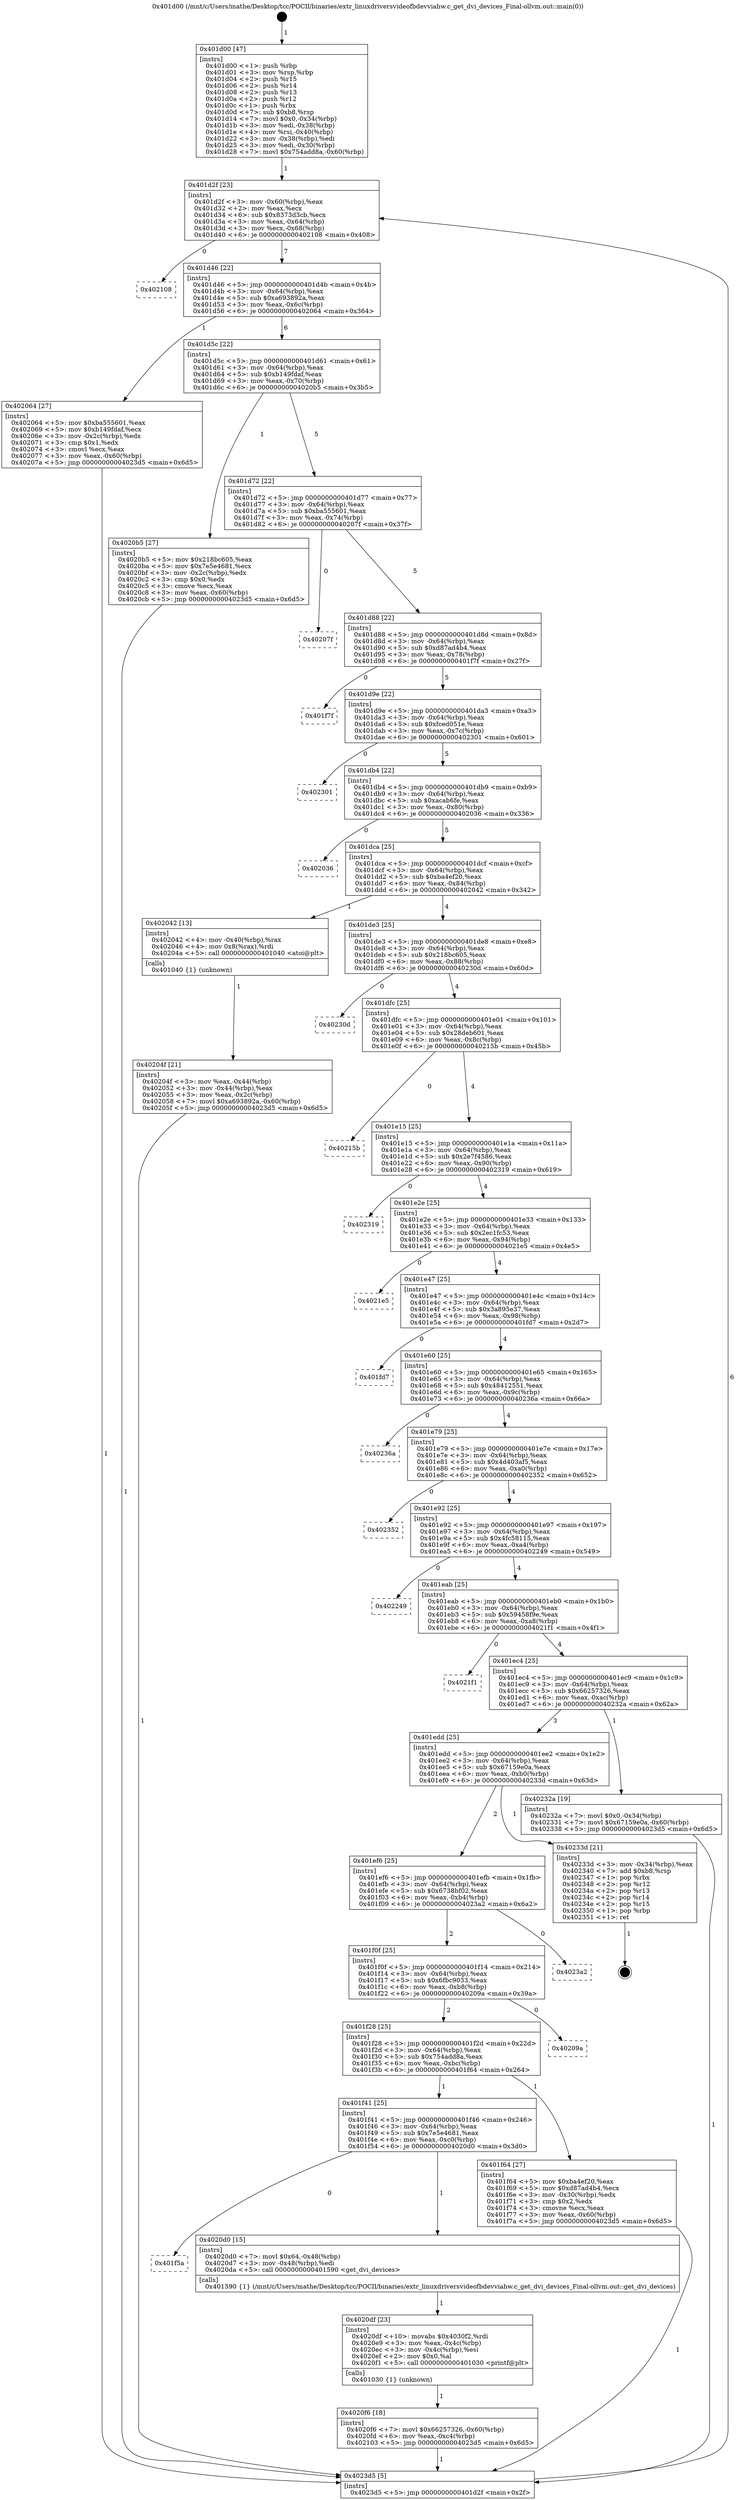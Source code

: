 digraph "0x401d00" {
  label = "0x401d00 (/mnt/c/Users/mathe/Desktop/tcc/POCII/binaries/extr_linuxdriversvideofbdevviahw.c_get_dvi_devices_Final-ollvm.out::main(0))"
  labelloc = "t"
  node[shape=record]

  Entry [label="",width=0.3,height=0.3,shape=circle,fillcolor=black,style=filled]
  "0x401d2f" [label="{
     0x401d2f [23]\l
     | [instrs]\l
     &nbsp;&nbsp;0x401d2f \<+3\>: mov -0x60(%rbp),%eax\l
     &nbsp;&nbsp;0x401d32 \<+2\>: mov %eax,%ecx\l
     &nbsp;&nbsp;0x401d34 \<+6\>: sub $0x8373d3cb,%ecx\l
     &nbsp;&nbsp;0x401d3a \<+3\>: mov %eax,-0x64(%rbp)\l
     &nbsp;&nbsp;0x401d3d \<+3\>: mov %ecx,-0x68(%rbp)\l
     &nbsp;&nbsp;0x401d40 \<+6\>: je 0000000000402108 \<main+0x408\>\l
  }"]
  "0x402108" [label="{
     0x402108\l
  }", style=dashed]
  "0x401d46" [label="{
     0x401d46 [22]\l
     | [instrs]\l
     &nbsp;&nbsp;0x401d46 \<+5\>: jmp 0000000000401d4b \<main+0x4b\>\l
     &nbsp;&nbsp;0x401d4b \<+3\>: mov -0x64(%rbp),%eax\l
     &nbsp;&nbsp;0x401d4e \<+5\>: sub $0xa693892a,%eax\l
     &nbsp;&nbsp;0x401d53 \<+3\>: mov %eax,-0x6c(%rbp)\l
     &nbsp;&nbsp;0x401d56 \<+6\>: je 0000000000402064 \<main+0x364\>\l
  }"]
  Exit [label="",width=0.3,height=0.3,shape=circle,fillcolor=black,style=filled,peripheries=2]
  "0x402064" [label="{
     0x402064 [27]\l
     | [instrs]\l
     &nbsp;&nbsp;0x402064 \<+5\>: mov $0xba555601,%eax\l
     &nbsp;&nbsp;0x402069 \<+5\>: mov $0xb149fdaf,%ecx\l
     &nbsp;&nbsp;0x40206e \<+3\>: mov -0x2c(%rbp),%edx\l
     &nbsp;&nbsp;0x402071 \<+3\>: cmp $0x1,%edx\l
     &nbsp;&nbsp;0x402074 \<+3\>: cmovl %ecx,%eax\l
     &nbsp;&nbsp;0x402077 \<+3\>: mov %eax,-0x60(%rbp)\l
     &nbsp;&nbsp;0x40207a \<+5\>: jmp 00000000004023d5 \<main+0x6d5\>\l
  }"]
  "0x401d5c" [label="{
     0x401d5c [22]\l
     | [instrs]\l
     &nbsp;&nbsp;0x401d5c \<+5\>: jmp 0000000000401d61 \<main+0x61\>\l
     &nbsp;&nbsp;0x401d61 \<+3\>: mov -0x64(%rbp),%eax\l
     &nbsp;&nbsp;0x401d64 \<+5\>: sub $0xb149fdaf,%eax\l
     &nbsp;&nbsp;0x401d69 \<+3\>: mov %eax,-0x70(%rbp)\l
     &nbsp;&nbsp;0x401d6c \<+6\>: je 00000000004020b5 \<main+0x3b5\>\l
  }"]
  "0x4020f6" [label="{
     0x4020f6 [18]\l
     | [instrs]\l
     &nbsp;&nbsp;0x4020f6 \<+7\>: movl $0x66257326,-0x60(%rbp)\l
     &nbsp;&nbsp;0x4020fd \<+6\>: mov %eax,-0xc4(%rbp)\l
     &nbsp;&nbsp;0x402103 \<+5\>: jmp 00000000004023d5 \<main+0x6d5\>\l
  }"]
  "0x4020b5" [label="{
     0x4020b5 [27]\l
     | [instrs]\l
     &nbsp;&nbsp;0x4020b5 \<+5\>: mov $0x218bc605,%eax\l
     &nbsp;&nbsp;0x4020ba \<+5\>: mov $0x7e5e4681,%ecx\l
     &nbsp;&nbsp;0x4020bf \<+3\>: mov -0x2c(%rbp),%edx\l
     &nbsp;&nbsp;0x4020c2 \<+3\>: cmp $0x0,%edx\l
     &nbsp;&nbsp;0x4020c5 \<+3\>: cmove %ecx,%eax\l
     &nbsp;&nbsp;0x4020c8 \<+3\>: mov %eax,-0x60(%rbp)\l
     &nbsp;&nbsp;0x4020cb \<+5\>: jmp 00000000004023d5 \<main+0x6d5\>\l
  }"]
  "0x401d72" [label="{
     0x401d72 [22]\l
     | [instrs]\l
     &nbsp;&nbsp;0x401d72 \<+5\>: jmp 0000000000401d77 \<main+0x77\>\l
     &nbsp;&nbsp;0x401d77 \<+3\>: mov -0x64(%rbp),%eax\l
     &nbsp;&nbsp;0x401d7a \<+5\>: sub $0xba555601,%eax\l
     &nbsp;&nbsp;0x401d7f \<+3\>: mov %eax,-0x74(%rbp)\l
     &nbsp;&nbsp;0x401d82 \<+6\>: je 000000000040207f \<main+0x37f\>\l
  }"]
  "0x4020df" [label="{
     0x4020df [23]\l
     | [instrs]\l
     &nbsp;&nbsp;0x4020df \<+10\>: movabs $0x4030f2,%rdi\l
     &nbsp;&nbsp;0x4020e9 \<+3\>: mov %eax,-0x4c(%rbp)\l
     &nbsp;&nbsp;0x4020ec \<+3\>: mov -0x4c(%rbp),%esi\l
     &nbsp;&nbsp;0x4020ef \<+2\>: mov $0x0,%al\l
     &nbsp;&nbsp;0x4020f1 \<+5\>: call 0000000000401030 \<printf@plt\>\l
     | [calls]\l
     &nbsp;&nbsp;0x401030 \{1\} (unknown)\l
  }"]
  "0x40207f" [label="{
     0x40207f\l
  }", style=dashed]
  "0x401d88" [label="{
     0x401d88 [22]\l
     | [instrs]\l
     &nbsp;&nbsp;0x401d88 \<+5\>: jmp 0000000000401d8d \<main+0x8d\>\l
     &nbsp;&nbsp;0x401d8d \<+3\>: mov -0x64(%rbp),%eax\l
     &nbsp;&nbsp;0x401d90 \<+5\>: sub $0xd87ad4b4,%eax\l
     &nbsp;&nbsp;0x401d95 \<+3\>: mov %eax,-0x78(%rbp)\l
     &nbsp;&nbsp;0x401d98 \<+6\>: je 0000000000401f7f \<main+0x27f\>\l
  }"]
  "0x401f5a" [label="{
     0x401f5a\l
  }", style=dashed]
  "0x401f7f" [label="{
     0x401f7f\l
  }", style=dashed]
  "0x401d9e" [label="{
     0x401d9e [22]\l
     | [instrs]\l
     &nbsp;&nbsp;0x401d9e \<+5\>: jmp 0000000000401da3 \<main+0xa3\>\l
     &nbsp;&nbsp;0x401da3 \<+3\>: mov -0x64(%rbp),%eax\l
     &nbsp;&nbsp;0x401da6 \<+5\>: sub $0xfced051e,%eax\l
     &nbsp;&nbsp;0x401dab \<+3\>: mov %eax,-0x7c(%rbp)\l
     &nbsp;&nbsp;0x401dae \<+6\>: je 0000000000402301 \<main+0x601\>\l
  }"]
  "0x4020d0" [label="{
     0x4020d0 [15]\l
     | [instrs]\l
     &nbsp;&nbsp;0x4020d0 \<+7\>: movl $0x64,-0x48(%rbp)\l
     &nbsp;&nbsp;0x4020d7 \<+3\>: mov -0x48(%rbp),%edi\l
     &nbsp;&nbsp;0x4020da \<+5\>: call 0000000000401590 \<get_dvi_devices\>\l
     | [calls]\l
     &nbsp;&nbsp;0x401590 \{1\} (/mnt/c/Users/mathe/Desktop/tcc/POCII/binaries/extr_linuxdriversvideofbdevviahw.c_get_dvi_devices_Final-ollvm.out::get_dvi_devices)\l
  }"]
  "0x402301" [label="{
     0x402301\l
  }", style=dashed]
  "0x401db4" [label="{
     0x401db4 [22]\l
     | [instrs]\l
     &nbsp;&nbsp;0x401db4 \<+5\>: jmp 0000000000401db9 \<main+0xb9\>\l
     &nbsp;&nbsp;0x401db9 \<+3\>: mov -0x64(%rbp),%eax\l
     &nbsp;&nbsp;0x401dbc \<+5\>: sub $0xacab6fe,%eax\l
     &nbsp;&nbsp;0x401dc1 \<+3\>: mov %eax,-0x80(%rbp)\l
     &nbsp;&nbsp;0x401dc4 \<+6\>: je 0000000000402036 \<main+0x336\>\l
  }"]
  "0x40204f" [label="{
     0x40204f [21]\l
     | [instrs]\l
     &nbsp;&nbsp;0x40204f \<+3\>: mov %eax,-0x44(%rbp)\l
     &nbsp;&nbsp;0x402052 \<+3\>: mov -0x44(%rbp),%eax\l
     &nbsp;&nbsp;0x402055 \<+3\>: mov %eax,-0x2c(%rbp)\l
     &nbsp;&nbsp;0x402058 \<+7\>: movl $0xa693892a,-0x60(%rbp)\l
     &nbsp;&nbsp;0x40205f \<+5\>: jmp 00000000004023d5 \<main+0x6d5\>\l
  }"]
  "0x402036" [label="{
     0x402036\l
  }", style=dashed]
  "0x401dca" [label="{
     0x401dca [25]\l
     | [instrs]\l
     &nbsp;&nbsp;0x401dca \<+5\>: jmp 0000000000401dcf \<main+0xcf\>\l
     &nbsp;&nbsp;0x401dcf \<+3\>: mov -0x64(%rbp),%eax\l
     &nbsp;&nbsp;0x401dd2 \<+5\>: sub $0xba4ef20,%eax\l
     &nbsp;&nbsp;0x401dd7 \<+6\>: mov %eax,-0x84(%rbp)\l
     &nbsp;&nbsp;0x401ddd \<+6\>: je 0000000000402042 \<main+0x342\>\l
  }"]
  "0x401d00" [label="{
     0x401d00 [47]\l
     | [instrs]\l
     &nbsp;&nbsp;0x401d00 \<+1\>: push %rbp\l
     &nbsp;&nbsp;0x401d01 \<+3\>: mov %rsp,%rbp\l
     &nbsp;&nbsp;0x401d04 \<+2\>: push %r15\l
     &nbsp;&nbsp;0x401d06 \<+2\>: push %r14\l
     &nbsp;&nbsp;0x401d08 \<+2\>: push %r13\l
     &nbsp;&nbsp;0x401d0a \<+2\>: push %r12\l
     &nbsp;&nbsp;0x401d0c \<+1\>: push %rbx\l
     &nbsp;&nbsp;0x401d0d \<+7\>: sub $0xb8,%rsp\l
     &nbsp;&nbsp;0x401d14 \<+7\>: movl $0x0,-0x34(%rbp)\l
     &nbsp;&nbsp;0x401d1b \<+3\>: mov %edi,-0x38(%rbp)\l
     &nbsp;&nbsp;0x401d1e \<+4\>: mov %rsi,-0x40(%rbp)\l
     &nbsp;&nbsp;0x401d22 \<+3\>: mov -0x38(%rbp),%edi\l
     &nbsp;&nbsp;0x401d25 \<+3\>: mov %edi,-0x30(%rbp)\l
     &nbsp;&nbsp;0x401d28 \<+7\>: movl $0x754add8a,-0x60(%rbp)\l
  }"]
  "0x402042" [label="{
     0x402042 [13]\l
     | [instrs]\l
     &nbsp;&nbsp;0x402042 \<+4\>: mov -0x40(%rbp),%rax\l
     &nbsp;&nbsp;0x402046 \<+4\>: mov 0x8(%rax),%rdi\l
     &nbsp;&nbsp;0x40204a \<+5\>: call 0000000000401040 \<atoi@plt\>\l
     | [calls]\l
     &nbsp;&nbsp;0x401040 \{1\} (unknown)\l
  }"]
  "0x401de3" [label="{
     0x401de3 [25]\l
     | [instrs]\l
     &nbsp;&nbsp;0x401de3 \<+5\>: jmp 0000000000401de8 \<main+0xe8\>\l
     &nbsp;&nbsp;0x401de8 \<+3\>: mov -0x64(%rbp),%eax\l
     &nbsp;&nbsp;0x401deb \<+5\>: sub $0x218bc605,%eax\l
     &nbsp;&nbsp;0x401df0 \<+6\>: mov %eax,-0x88(%rbp)\l
     &nbsp;&nbsp;0x401df6 \<+6\>: je 000000000040230d \<main+0x60d\>\l
  }"]
  "0x4023d5" [label="{
     0x4023d5 [5]\l
     | [instrs]\l
     &nbsp;&nbsp;0x4023d5 \<+5\>: jmp 0000000000401d2f \<main+0x2f\>\l
  }"]
  "0x40230d" [label="{
     0x40230d\l
  }", style=dashed]
  "0x401dfc" [label="{
     0x401dfc [25]\l
     | [instrs]\l
     &nbsp;&nbsp;0x401dfc \<+5\>: jmp 0000000000401e01 \<main+0x101\>\l
     &nbsp;&nbsp;0x401e01 \<+3\>: mov -0x64(%rbp),%eax\l
     &nbsp;&nbsp;0x401e04 \<+5\>: sub $0x28deb601,%eax\l
     &nbsp;&nbsp;0x401e09 \<+6\>: mov %eax,-0x8c(%rbp)\l
     &nbsp;&nbsp;0x401e0f \<+6\>: je 000000000040215b \<main+0x45b\>\l
  }"]
  "0x401f41" [label="{
     0x401f41 [25]\l
     | [instrs]\l
     &nbsp;&nbsp;0x401f41 \<+5\>: jmp 0000000000401f46 \<main+0x246\>\l
     &nbsp;&nbsp;0x401f46 \<+3\>: mov -0x64(%rbp),%eax\l
     &nbsp;&nbsp;0x401f49 \<+5\>: sub $0x7e5e4681,%eax\l
     &nbsp;&nbsp;0x401f4e \<+6\>: mov %eax,-0xc0(%rbp)\l
     &nbsp;&nbsp;0x401f54 \<+6\>: je 00000000004020d0 \<main+0x3d0\>\l
  }"]
  "0x40215b" [label="{
     0x40215b\l
  }", style=dashed]
  "0x401e15" [label="{
     0x401e15 [25]\l
     | [instrs]\l
     &nbsp;&nbsp;0x401e15 \<+5\>: jmp 0000000000401e1a \<main+0x11a\>\l
     &nbsp;&nbsp;0x401e1a \<+3\>: mov -0x64(%rbp),%eax\l
     &nbsp;&nbsp;0x401e1d \<+5\>: sub $0x2e7f4586,%eax\l
     &nbsp;&nbsp;0x401e22 \<+6\>: mov %eax,-0x90(%rbp)\l
     &nbsp;&nbsp;0x401e28 \<+6\>: je 0000000000402319 \<main+0x619\>\l
  }"]
  "0x401f64" [label="{
     0x401f64 [27]\l
     | [instrs]\l
     &nbsp;&nbsp;0x401f64 \<+5\>: mov $0xba4ef20,%eax\l
     &nbsp;&nbsp;0x401f69 \<+5\>: mov $0xd87ad4b4,%ecx\l
     &nbsp;&nbsp;0x401f6e \<+3\>: mov -0x30(%rbp),%edx\l
     &nbsp;&nbsp;0x401f71 \<+3\>: cmp $0x2,%edx\l
     &nbsp;&nbsp;0x401f74 \<+3\>: cmovne %ecx,%eax\l
     &nbsp;&nbsp;0x401f77 \<+3\>: mov %eax,-0x60(%rbp)\l
     &nbsp;&nbsp;0x401f7a \<+5\>: jmp 00000000004023d5 \<main+0x6d5\>\l
  }"]
  "0x402319" [label="{
     0x402319\l
  }", style=dashed]
  "0x401e2e" [label="{
     0x401e2e [25]\l
     | [instrs]\l
     &nbsp;&nbsp;0x401e2e \<+5\>: jmp 0000000000401e33 \<main+0x133\>\l
     &nbsp;&nbsp;0x401e33 \<+3\>: mov -0x64(%rbp),%eax\l
     &nbsp;&nbsp;0x401e36 \<+5\>: sub $0x2ec1fc53,%eax\l
     &nbsp;&nbsp;0x401e3b \<+6\>: mov %eax,-0x94(%rbp)\l
     &nbsp;&nbsp;0x401e41 \<+6\>: je 00000000004021e5 \<main+0x4e5\>\l
  }"]
  "0x401f28" [label="{
     0x401f28 [25]\l
     | [instrs]\l
     &nbsp;&nbsp;0x401f28 \<+5\>: jmp 0000000000401f2d \<main+0x22d\>\l
     &nbsp;&nbsp;0x401f2d \<+3\>: mov -0x64(%rbp),%eax\l
     &nbsp;&nbsp;0x401f30 \<+5\>: sub $0x754add8a,%eax\l
     &nbsp;&nbsp;0x401f35 \<+6\>: mov %eax,-0xbc(%rbp)\l
     &nbsp;&nbsp;0x401f3b \<+6\>: je 0000000000401f64 \<main+0x264\>\l
  }"]
  "0x4021e5" [label="{
     0x4021e5\l
  }", style=dashed]
  "0x401e47" [label="{
     0x401e47 [25]\l
     | [instrs]\l
     &nbsp;&nbsp;0x401e47 \<+5\>: jmp 0000000000401e4c \<main+0x14c\>\l
     &nbsp;&nbsp;0x401e4c \<+3\>: mov -0x64(%rbp),%eax\l
     &nbsp;&nbsp;0x401e4f \<+5\>: sub $0x3a895e37,%eax\l
     &nbsp;&nbsp;0x401e54 \<+6\>: mov %eax,-0x98(%rbp)\l
     &nbsp;&nbsp;0x401e5a \<+6\>: je 0000000000401fd7 \<main+0x2d7\>\l
  }"]
  "0x40209a" [label="{
     0x40209a\l
  }", style=dashed]
  "0x401fd7" [label="{
     0x401fd7\l
  }", style=dashed]
  "0x401e60" [label="{
     0x401e60 [25]\l
     | [instrs]\l
     &nbsp;&nbsp;0x401e60 \<+5\>: jmp 0000000000401e65 \<main+0x165\>\l
     &nbsp;&nbsp;0x401e65 \<+3\>: mov -0x64(%rbp),%eax\l
     &nbsp;&nbsp;0x401e68 \<+5\>: sub $0x48412551,%eax\l
     &nbsp;&nbsp;0x401e6d \<+6\>: mov %eax,-0x9c(%rbp)\l
     &nbsp;&nbsp;0x401e73 \<+6\>: je 000000000040236a \<main+0x66a\>\l
  }"]
  "0x401f0f" [label="{
     0x401f0f [25]\l
     | [instrs]\l
     &nbsp;&nbsp;0x401f0f \<+5\>: jmp 0000000000401f14 \<main+0x214\>\l
     &nbsp;&nbsp;0x401f14 \<+3\>: mov -0x64(%rbp),%eax\l
     &nbsp;&nbsp;0x401f17 \<+5\>: sub $0x6fbc9033,%eax\l
     &nbsp;&nbsp;0x401f1c \<+6\>: mov %eax,-0xb8(%rbp)\l
     &nbsp;&nbsp;0x401f22 \<+6\>: je 000000000040209a \<main+0x39a\>\l
  }"]
  "0x40236a" [label="{
     0x40236a\l
  }", style=dashed]
  "0x401e79" [label="{
     0x401e79 [25]\l
     | [instrs]\l
     &nbsp;&nbsp;0x401e79 \<+5\>: jmp 0000000000401e7e \<main+0x17e\>\l
     &nbsp;&nbsp;0x401e7e \<+3\>: mov -0x64(%rbp),%eax\l
     &nbsp;&nbsp;0x401e81 \<+5\>: sub $0x4d403af5,%eax\l
     &nbsp;&nbsp;0x401e86 \<+6\>: mov %eax,-0xa0(%rbp)\l
     &nbsp;&nbsp;0x401e8c \<+6\>: je 0000000000402352 \<main+0x652\>\l
  }"]
  "0x4023a2" [label="{
     0x4023a2\l
  }", style=dashed]
  "0x402352" [label="{
     0x402352\l
  }", style=dashed]
  "0x401e92" [label="{
     0x401e92 [25]\l
     | [instrs]\l
     &nbsp;&nbsp;0x401e92 \<+5\>: jmp 0000000000401e97 \<main+0x197\>\l
     &nbsp;&nbsp;0x401e97 \<+3\>: mov -0x64(%rbp),%eax\l
     &nbsp;&nbsp;0x401e9a \<+5\>: sub $0x4fc58115,%eax\l
     &nbsp;&nbsp;0x401e9f \<+6\>: mov %eax,-0xa4(%rbp)\l
     &nbsp;&nbsp;0x401ea5 \<+6\>: je 0000000000402249 \<main+0x549\>\l
  }"]
  "0x401ef6" [label="{
     0x401ef6 [25]\l
     | [instrs]\l
     &nbsp;&nbsp;0x401ef6 \<+5\>: jmp 0000000000401efb \<main+0x1fb\>\l
     &nbsp;&nbsp;0x401efb \<+3\>: mov -0x64(%rbp),%eax\l
     &nbsp;&nbsp;0x401efe \<+5\>: sub $0x6738bf02,%eax\l
     &nbsp;&nbsp;0x401f03 \<+6\>: mov %eax,-0xb4(%rbp)\l
     &nbsp;&nbsp;0x401f09 \<+6\>: je 00000000004023a2 \<main+0x6a2\>\l
  }"]
  "0x402249" [label="{
     0x402249\l
  }", style=dashed]
  "0x401eab" [label="{
     0x401eab [25]\l
     | [instrs]\l
     &nbsp;&nbsp;0x401eab \<+5\>: jmp 0000000000401eb0 \<main+0x1b0\>\l
     &nbsp;&nbsp;0x401eb0 \<+3\>: mov -0x64(%rbp),%eax\l
     &nbsp;&nbsp;0x401eb3 \<+5\>: sub $0x59458f9e,%eax\l
     &nbsp;&nbsp;0x401eb8 \<+6\>: mov %eax,-0xa8(%rbp)\l
     &nbsp;&nbsp;0x401ebe \<+6\>: je 00000000004021f1 \<main+0x4f1\>\l
  }"]
  "0x40233d" [label="{
     0x40233d [21]\l
     | [instrs]\l
     &nbsp;&nbsp;0x40233d \<+3\>: mov -0x34(%rbp),%eax\l
     &nbsp;&nbsp;0x402340 \<+7\>: add $0xb8,%rsp\l
     &nbsp;&nbsp;0x402347 \<+1\>: pop %rbx\l
     &nbsp;&nbsp;0x402348 \<+2\>: pop %r12\l
     &nbsp;&nbsp;0x40234a \<+2\>: pop %r13\l
     &nbsp;&nbsp;0x40234c \<+2\>: pop %r14\l
     &nbsp;&nbsp;0x40234e \<+2\>: pop %r15\l
     &nbsp;&nbsp;0x402350 \<+1\>: pop %rbp\l
     &nbsp;&nbsp;0x402351 \<+1\>: ret\l
  }"]
  "0x4021f1" [label="{
     0x4021f1\l
  }", style=dashed]
  "0x401ec4" [label="{
     0x401ec4 [25]\l
     | [instrs]\l
     &nbsp;&nbsp;0x401ec4 \<+5\>: jmp 0000000000401ec9 \<main+0x1c9\>\l
     &nbsp;&nbsp;0x401ec9 \<+3\>: mov -0x64(%rbp),%eax\l
     &nbsp;&nbsp;0x401ecc \<+5\>: sub $0x66257326,%eax\l
     &nbsp;&nbsp;0x401ed1 \<+6\>: mov %eax,-0xac(%rbp)\l
     &nbsp;&nbsp;0x401ed7 \<+6\>: je 000000000040232a \<main+0x62a\>\l
  }"]
  "0x401edd" [label="{
     0x401edd [25]\l
     | [instrs]\l
     &nbsp;&nbsp;0x401edd \<+5\>: jmp 0000000000401ee2 \<main+0x1e2\>\l
     &nbsp;&nbsp;0x401ee2 \<+3\>: mov -0x64(%rbp),%eax\l
     &nbsp;&nbsp;0x401ee5 \<+5\>: sub $0x67159e0a,%eax\l
     &nbsp;&nbsp;0x401eea \<+6\>: mov %eax,-0xb0(%rbp)\l
     &nbsp;&nbsp;0x401ef0 \<+6\>: je 000000000040233d \<main+0x63d\>\l
  }"]
  "0x40232a" [label="{
     0x40232a [19]\l
     | [instrs]\l
     &nbsp;&nbsp;0x40232a \<+7\>: movl $0x0,-0x34(%rbp)\l
     &nbsp;&nbsp;0x402331 \<+7\>: movl $0x67159e0a,-0x60(%rbp)\l
     &nbsp;&nbsp;0x402338 \<+5\>: jmp 00000000004023d5 \<main+0x6d5\>\l
  }"]
  Entry -> "0x401d00" [label=" 1"]
  "0x401d2f" -> "0x402108" [label=" 0"]
  "0x401d2f" -> "0x401d46" [label=" 7"]
  "0x40233d" -> Exit [label=" 1"]
  "0x401d46" -> "0x402064" [label=" 1"]
  "0x401d46" -> "0x401d5c" [label=" 6"]
  "0x40232a" -> "0x4023d5" [label=" 1"]
  "0x401d5c" -> "0x4020b5" [label=" 1"]
  "0x401d5c" -> "0x401d72" [label=" 5"]
  "0x4020f6" -> "0x4023d5" [label=" 1"]
  "0x401d72" -> "0x40207f" [label=" 0"]
  "0x401d72" -> "0x401d88" [label=" 5"]
  "0x4020df" -> "0x4020f6" [label=" 1"]
  "0x401d88" -> "0x401f7f" [label=" 0"]
  "0x401d88" -> "0x401d9e" [label=" 5"]
  "0x4020d0" -> "0x4020df" [label=" 1"]
  "0x401d9e" -> "0x402301" [label=" 0"]
  "0x401d9e" -> "0x401db4" [label=" 5"]
  "0x401f41" -> "0x401f5a" [label=" 0"]
  "0x401db4" -> "0x402036" [label=" 0"]
  "0x401db4" -> "0x401dca" [label=" 5"]
  "0x401f41" -> "0x4020d0" [label=" 1"]
  "0x401dca" -> "0x402042" [label=" 1"]
  "0x401dca" -> "0x401de3" [label=" 4"]
  "0x4020b5" -> "0x4023d5" [label=" 1"]
  "0x401de3" -> "0x40230d" [label=" 0"]
  "0x401de3" -> "0x401dfc" [label=" 4"]
  "0x402064" -> "0x4023d5" [label=" 1"]
  "0x401dfc" -> "0x40215b" [label=" 0"]
  "0x401dfc" -> "0x401e15" [label=" 4"]
  "0x40204f" -> "0x4023d5" [label=" 1"]
  "0x401e15" -> "0x402319" [label=" 0"]
  "0x401e15" -> "0x401e2e" [label=" 4"]
  "0x402042" -> "0x40204f" [label=" 1"]
  "0x401e2e" -> "0x4021e5" [label=" 0"]
  "0x401e2e" -> "0x401e47" [label=" 4"]
  "0x401d00" -> "0x401d2f" [label=" 1"]
  "0x401e47" -> "0x401fd7" [label=" 0"]
  "0x401e47" -> "0x401e60" [label=" 4"]
  "0x401f64" -> "0x4023d5" [label=" 1"]
  "0x401e60" -> "0x40236a" [label=" 0"]
  "0x401e60" -> "0x401e79" [label=" 4"]
  "0x401f28" -> "0x401f64" [label=" 1"]
  "0x401e79" -> "0x402352" [label=" 0"]
  "0x401e79" -> "0x401e92" [label=" 4"]
  "0x4023d5" -> "0x401d2f" [label=" 6"]
  "0x401e92" -> "0x402249" [label=" 0"]
  "0x401e92" -> "0x401eab" [label=" 4"]
  "0x401f0f" -> "0x40209a" [label=" 0"]
  "0x401eab" -> "0x4021f1" [label=" 0"]
  "0x401eab" -> "0x401ec4" [label=" 4"]
  "0x401f28" -> "0x401f41" [label=" 1"]
  "0x401ec4" -> "0x40232a" [label=" 1"]
  "0x401ec4" -> "0x401edd" [label=" 3"]
  "0x401ef6" -> "0x401f0f" [label=" 2"]
  "0x401edd" -> "0x40233d" [label=" 1"]
  "0x401edd" -> "0x401ef6" [label=" 2"]
  "0x401f0f" -> "0x401f28" [label=" 2"]
  "0x401ef6" -> "0x4023a2" [label=" 0"]
}
